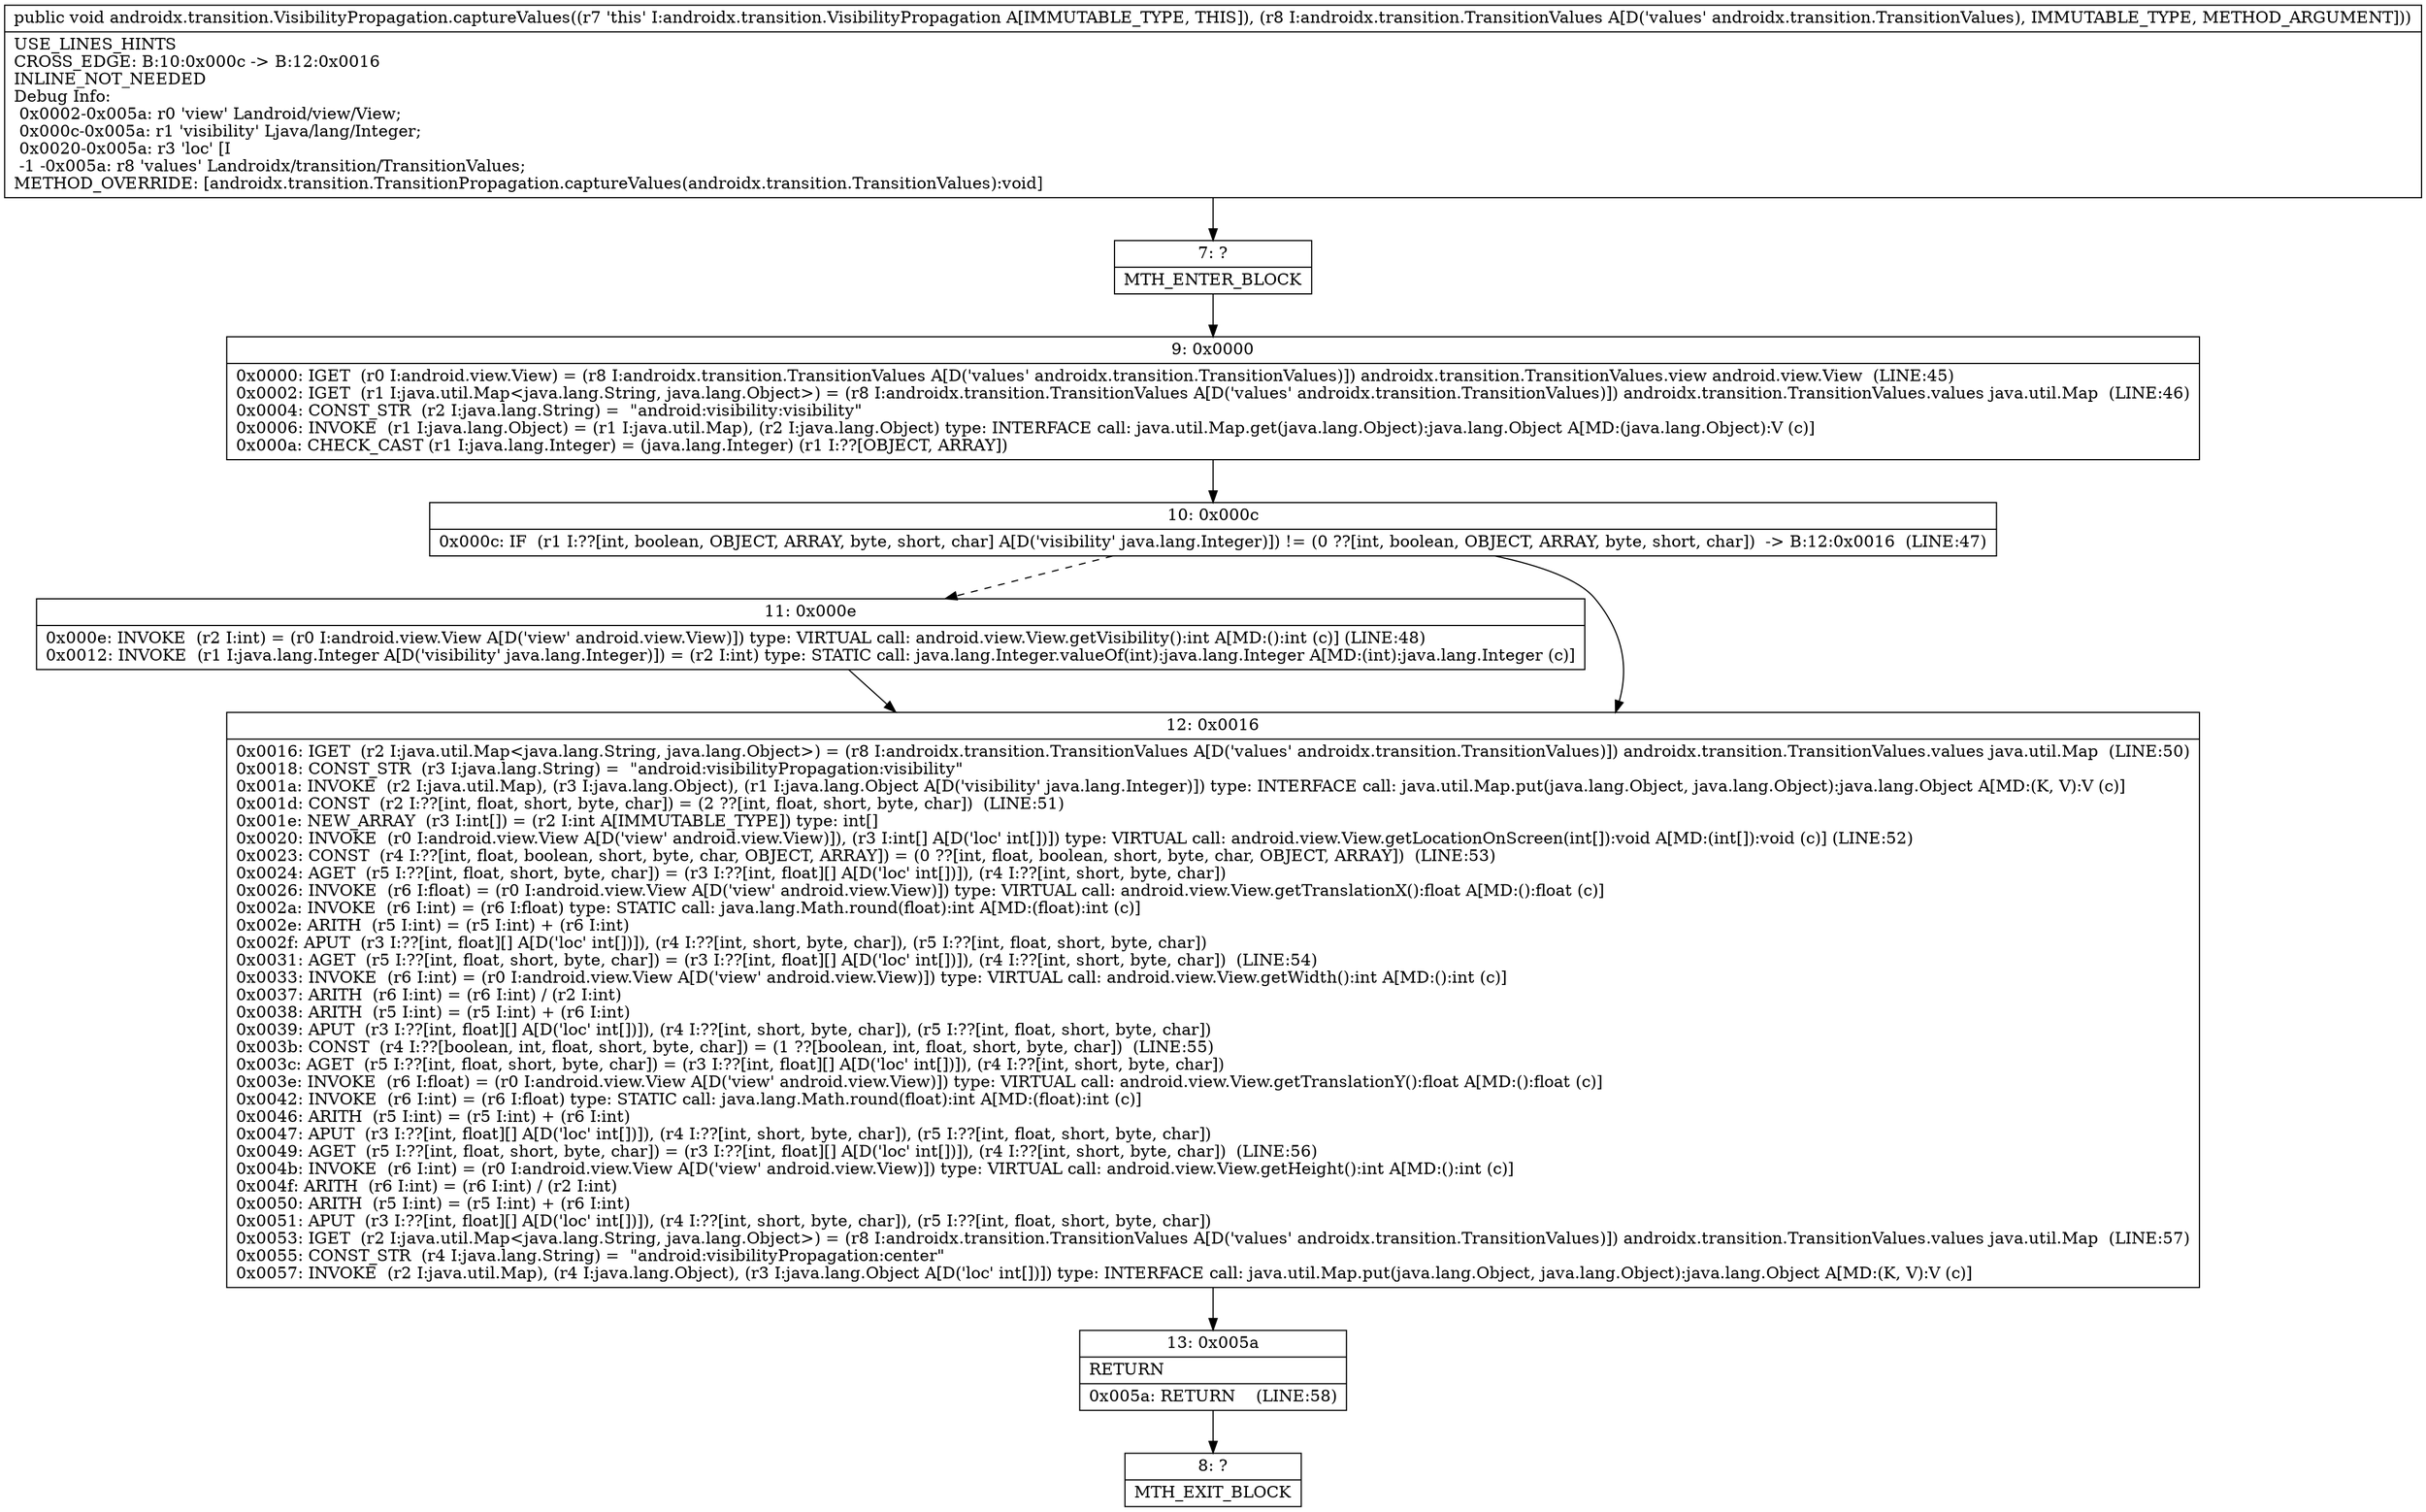 digraph "CFG forandroidx.transition.VisibilityPropagation.captureValues(Landroidx\/transition\/TransitionValues;)V" {
Node_7 [shape=record,label="{7\:\ ?|MTH_ENTER_BLOCK\l}"];
Node_9 [shape=record,label="{9\:\ 0x0000|0x0000: IGET  (r0 I:android.view.View) = (r8 I:androidx.transition.TransitionValues A[D('values' androidx.transition.TransitionValues)]) androidx.transition.TransitionValues.view android.view.View  (LINE:45)\l0x0002: IGET  (r1 I:java.util.Map\<java.lang.String, java.lang.Object\>) = (r8 I:androidx.transition.TransitionValues A[D('values' androidx.transition.TransitionValues)]) androidx.transition.TransitionValues.values java.util.Map  (LINE:46)\l0x0004: CONST_STR  (r2 I:java.lang.String) =  \"android:visibility:visibility\" \l0x0006: INVOKE  (r1 I:java.lang.Object) = (r1 I:java.util.Map), (r2 I:java.lang.Object) type: INTERFACE call: java.util.Map.get(java.lang.Object):java.lang.Object A[MD:(java.lang.Object):V (c)]\l0x000a: CHECK_CAST (r1 I:java.lang.Integer) = (java.lang.Integer) (r1 I:??[OBJECT, ARRAY]) \l}"];
Node_10 [shape=record,label="{10\:\ 0x000c|0x000c: IF  (r1 I:??[int, boolean, OBJECT, ARRAY, byte, short, char] A[D('visibility' java.lang.Integer)]) != (0 ??[int, boolean, OBJECT, ARRAY, byte, short, char])  \-\> B:12:0x0016  (LINE:47)\l}"];
Node_11 [shape=record,label="{11\:\ 0x000e|0x000e: INVOKE  (r2 I:int) = (r0 I:android.view.View A[D('view' android.view.View)]) type: VIRTUAL call: android.view.View.getVisibility():int A[MD:():int (c)] (LINE:48)\l0x0012: INVOKE  (r1 I:java.lang.Integer A[D('visibility' java.lang.Integer)]) = (r2 I:int) type: STATIC call: java.lang.Integer.valueOf(int):java.lang.Integer A[MD:(int):java.lang.Integer (c)]\l}"];
Node_12 [shape=record,label="{12\:\ 0x0016|0x0016: IGET  (r2 I:java.util.Map\<java.lang.String, java.lang.Object\>) = (r8 I:androidx.transition.TransitionValues A[D('values' androidx.transition.TransitionValues)]) androidx.transition.TransitionValues.values java.util.Map  (LINE:50)\l0x0018: CONST_STR  (r3 I:java.lang.String) =  \"android:visibilityPropagation:visibility\" \l0x001a: INVOKE  (r2 I:java.util.Map), (r3 I:java.lang.Object), (r1 I:java.lang.Object A[D('visibility' java.lang.Integer)]) type: INTERFACE call: java.util.Map.put(java.lang.Object, java.lang.Object):java.lang.Object A[MD:(K, V):V (c)]\l0x001d: CONST  (r2 I:??[int, float, short, byte, char]) = (2 ??[int, float, short, byte, char])  (LINE:51)\l0x001e: NEW_ARRAY  (r3 I:int[]) = (r2 I:int A[IMMUTABLE_TYPE]) type: int[] \l0x0020: INVOKE  (r0 I:android.view.View A[D('view' android.view.View)]), (r3 I:int[] A[D('loc' int[])]) type: VIRTUAL call: android.view.View.getLocationOnScreen(int[]):void A[MD:(int[]):void (c)] (LINE:52)\l0x0023: CONST  (r4 I:??[int, float, boolean, short, byte, char, OBJECT, ARRAY]) = (0 ??[int, float, boolean, short, byte, char, OBJECT, ARRAY])  (LINE:53)\l0x0024: AGET  (r5 I:??[int, float, short, byte, char]) = (r3 I:??[int, float][] A[D('loc' int[])]), (r4 I:??[int, short, byte, char]) \l0x0026: INVOKE  (r6 I:float) = (r0 I:android.view.View A[D('view' android.view.View)]) type: VIRTUAL call: android.view.View.getTranslationX():float A[MD:():float (c)]\l0x002a: INVOKE  (r6 I:int) = (r6 I:float) type: STATIC call: java.lang.Math.round(float):int A[MD:(float):int (c)]\l0x002e: ARITH  (r5 I:int) = (r5 I:int) + (r6 I:int) \l0x002f: APUT  (r3 I:??[int, float][] A[D('loc' int[])]), (r4 I:??[int, short, byte, char]), (r5 I:??[int, float, short, byte, char]) \l0x0031: AGET  (r5 I:??[int, float, short, byte, char]) = (r3 I:??[int, float][] A[D('loc' int[])]), (r4 I:??[int, short, byte, char])  (LINE:54)\l0x0033: INVOKE  (r6 I:int) = (r0 I:android.view.View A[D('view' android.view.View)]) type: VIRTUAL call: android.view.View.getWidth():int A[MD:():int (c)]\l0x0037: ARITH  (r6 I:int) = (r6 I:int) \/ (r2 I:int) \l0x0038: ARITH  (r5 I:int) = (r5 I:int) + (r6 I:int) \l0x0039: APUT  (r3 I:??[int, float][] A[D('loc' int[])]), (r4 I:??[int, short, byte, char]), (r5 I:??[int, float, short, byte, char]) \l0x003b: CONST  (r4 I:??[boolean, int, float, short, byte, char]) = (1 ??[boolean, int, float, short, byte, char])  (LINE:55)\l0x003c: AGET  (r5 I:??[int, float, short, byte, char]) = (r3 I:??[int, float][] A[D('loc' int[])]), (r4 I:??[int, short, byte, char]) \l0x003e: INVOKE  (r6 I:float) = (r0 I:android.view.View A[D('view' android.view.View)]) type: VIRTUAL call: android.view.View.getTranslationY():float A[MD:():float (c)]\l0x0042: INVOKE  (r6 I:int) = (r6 I:float) type: STATIC call: java.lang.Math.round(float):int A[MD:(float):int (c)]\l0x0046: ARITH  (r5 I:int) = (r5 I:int) + (r6 I:int) \l0x0047: APUT  (r3 I:??[int, float][] A[D('loc' int[])]), (r4 I:??[int, short, byte, char]), (r5 I:??[int, float, short, byte, char]) \l0x0049: AGET  (r5 I:??[int, float, short, byte, char]) = (r3 I:??[int, float][] A[D('loc' int[])]), (r4 I:??[int, short, byte, char])  (LINE:56)\l0x004b: INVOKE  (r6 I:int) = (r0 I:android.view.View A[D('view' android.view.View)]) type: VIRTUAL call: android.view.View.getHeight():int A[MD:():int (c)]\l0x004f: ARITH  (r6 I:int) = (r6 I:int) \/ (r2 I:int) \l0x0050: ARITH  (r5 I:int) = (r5 I:int) + (r6 I:int) \l0x0051: APUT  (r3 I:??[int, float][] A[D('loc' int[])]), (r4 I:??[int, short, byte, char]), (r5 I:??[int, float, short, byte, char]) \l0x0053: IGET  (r2 I:java.util.Map\<java.lang.String, java.lang.Object\>) = (r8 I:androidx.transition.TransitionValues A[D('values' androidx.transition.TransitionValues)]) androidx.transition.TransitionValues.values java.util.Map  (LINE:57)\l0x0055: CONST_STR  (r4 I:java.lang.String) =  \"android:visibilityPropagation:center\" \l0x0057: INVOKE  (r2 I:java.util.Map), (r4 I:java.lang.Object), (r3 I:java.lang.Object A[D('loc' int[])]) type: INTERFACE call: java.util.Map.put(java.lang.Object, java.lang.Object):java.lang.Object A[MD:(K, V):V (c)]\l}"];
Node_13 [shape=record,label="{13\:\ 0x005a|RETURN\l|0x005a: RETURN    (LINE:58)\l}"];
Node_8 [shape=record,label="{8\:\ ?|MTH_EXIT_BLOCK\l}"];
MethodNode[shape=record,label="{public void androidx.transition.VisibilityPropagation.captureValues((r7 'this' I:androidx.transition.VisibilityPropagation A[IMMUTABLE_TYPE, THIS]), (r8 I:androidx.transition.TransitionValues A[D('values' androidx.transition.TransitionValues), IMMUTABLE_TYPE, METHOD_ARGUMENT]))  | USE_LINES_HINTS\lCROSS_EDGE: B:10:0x000c \-\> B:12:0x0016\lINLINE_NOT_NEEDED\lDebug Info:\l  0x0002\-0x005a: r0 'view' Landroid\/view\/View;\l  0x000c\-0x005a: r1 'visibility' Ljava\/lang\/Integer;\l  0x0020\-0x005a: r3 'loc' [I\l  \-1 \-0x005a: r8 'values' Landroidx\/transition\/TransitionValues;\lMETHOD_OVERRIDE: [androidx.transition.TransitionPropagation.captureValues(androidx.transition.TransitionValues):void]\l}"];
MethodNode -> Node_7;Node_7 -> Node_9;
Node_9 -> Node_10;
Node_10 -> Node_11[style=dashed];
Node_10 -> Node_12;
Node_11 -> Node_12;
Node_12 -> Node_13;
Node_13 -> Node_8;
}

